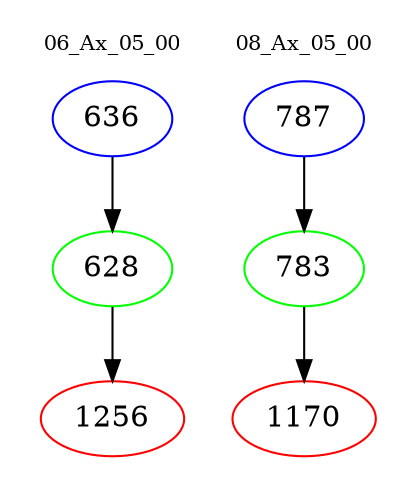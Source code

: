 digraph{
subgraph cluster_0 {
color = white
label = "06_Ax_05_00";
fontsize=10;
T0_636 [label="636", color="blue"]
T0_636 -> T0_628 [color="black"]
T0_628 [label="628", color="green"]
T0_628 -> T0_1256 [color="black"]
T0_1256 [label="1256", color="red"]
}
subgraph cluster_1 {
color = white
label = "08_Ax_05_00";
fontsize=10;
T1_787 [label="787", color="blue"]
T1_787 -> T1_783 [color="black"]
T1_783 [label="783", color="green"]
T1_783 -> T1_1170 [color="black"]
T1_1170 [label="1170", color="red"]
}
}
